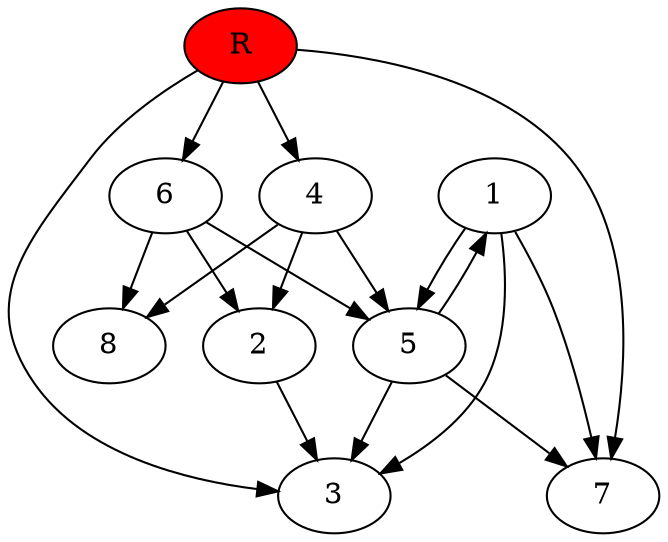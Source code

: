 digraph prb31751 {
	1
	2
	3
	4
	5
	6
	7
	8
	R [fillcolor="#ff0000" style=filled]
	1 -> 3
	1 -> 5
	1 -> 7
	2 -> 3
	4 -> 2
	4 -> 5
	4 -> 8
	5 -> 1
	5 -> 3
	5 -> 7
	6 -> 2
	6 -> 5
	6 -> 8
	R -> 3
	R -> 4
	R -> 6
	R -> 7
}

